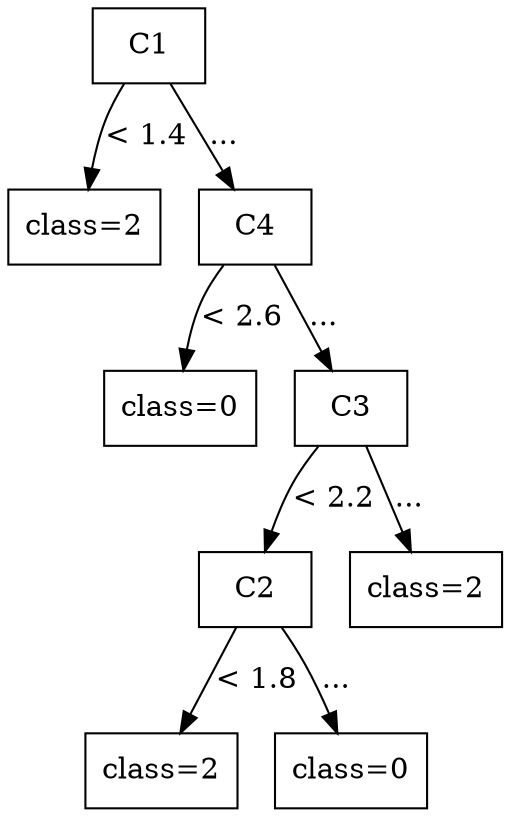 digraph G {
node [shape=box];

0 [label="C1"];

1 [label="class=2"];
2 [label="C4"];

0 -> 1 [label="< 1.4"];
0 -> 2 [label="..."];

3 [label="class=0"];
4 [label="C3"];

2 -> 3 [label="< 2.6"];
2 -> 4 [label="..."];

5 [label="C2"];
8 [label="class=2"];

4 -> 5 [label="< 2.2"];
4 -> 8 [label="..."];

6 [label="class=2"];
7 [label="class=0"];

5 -> 6 [label="< 1.8"];
5 -> 7 [label="..."];

}